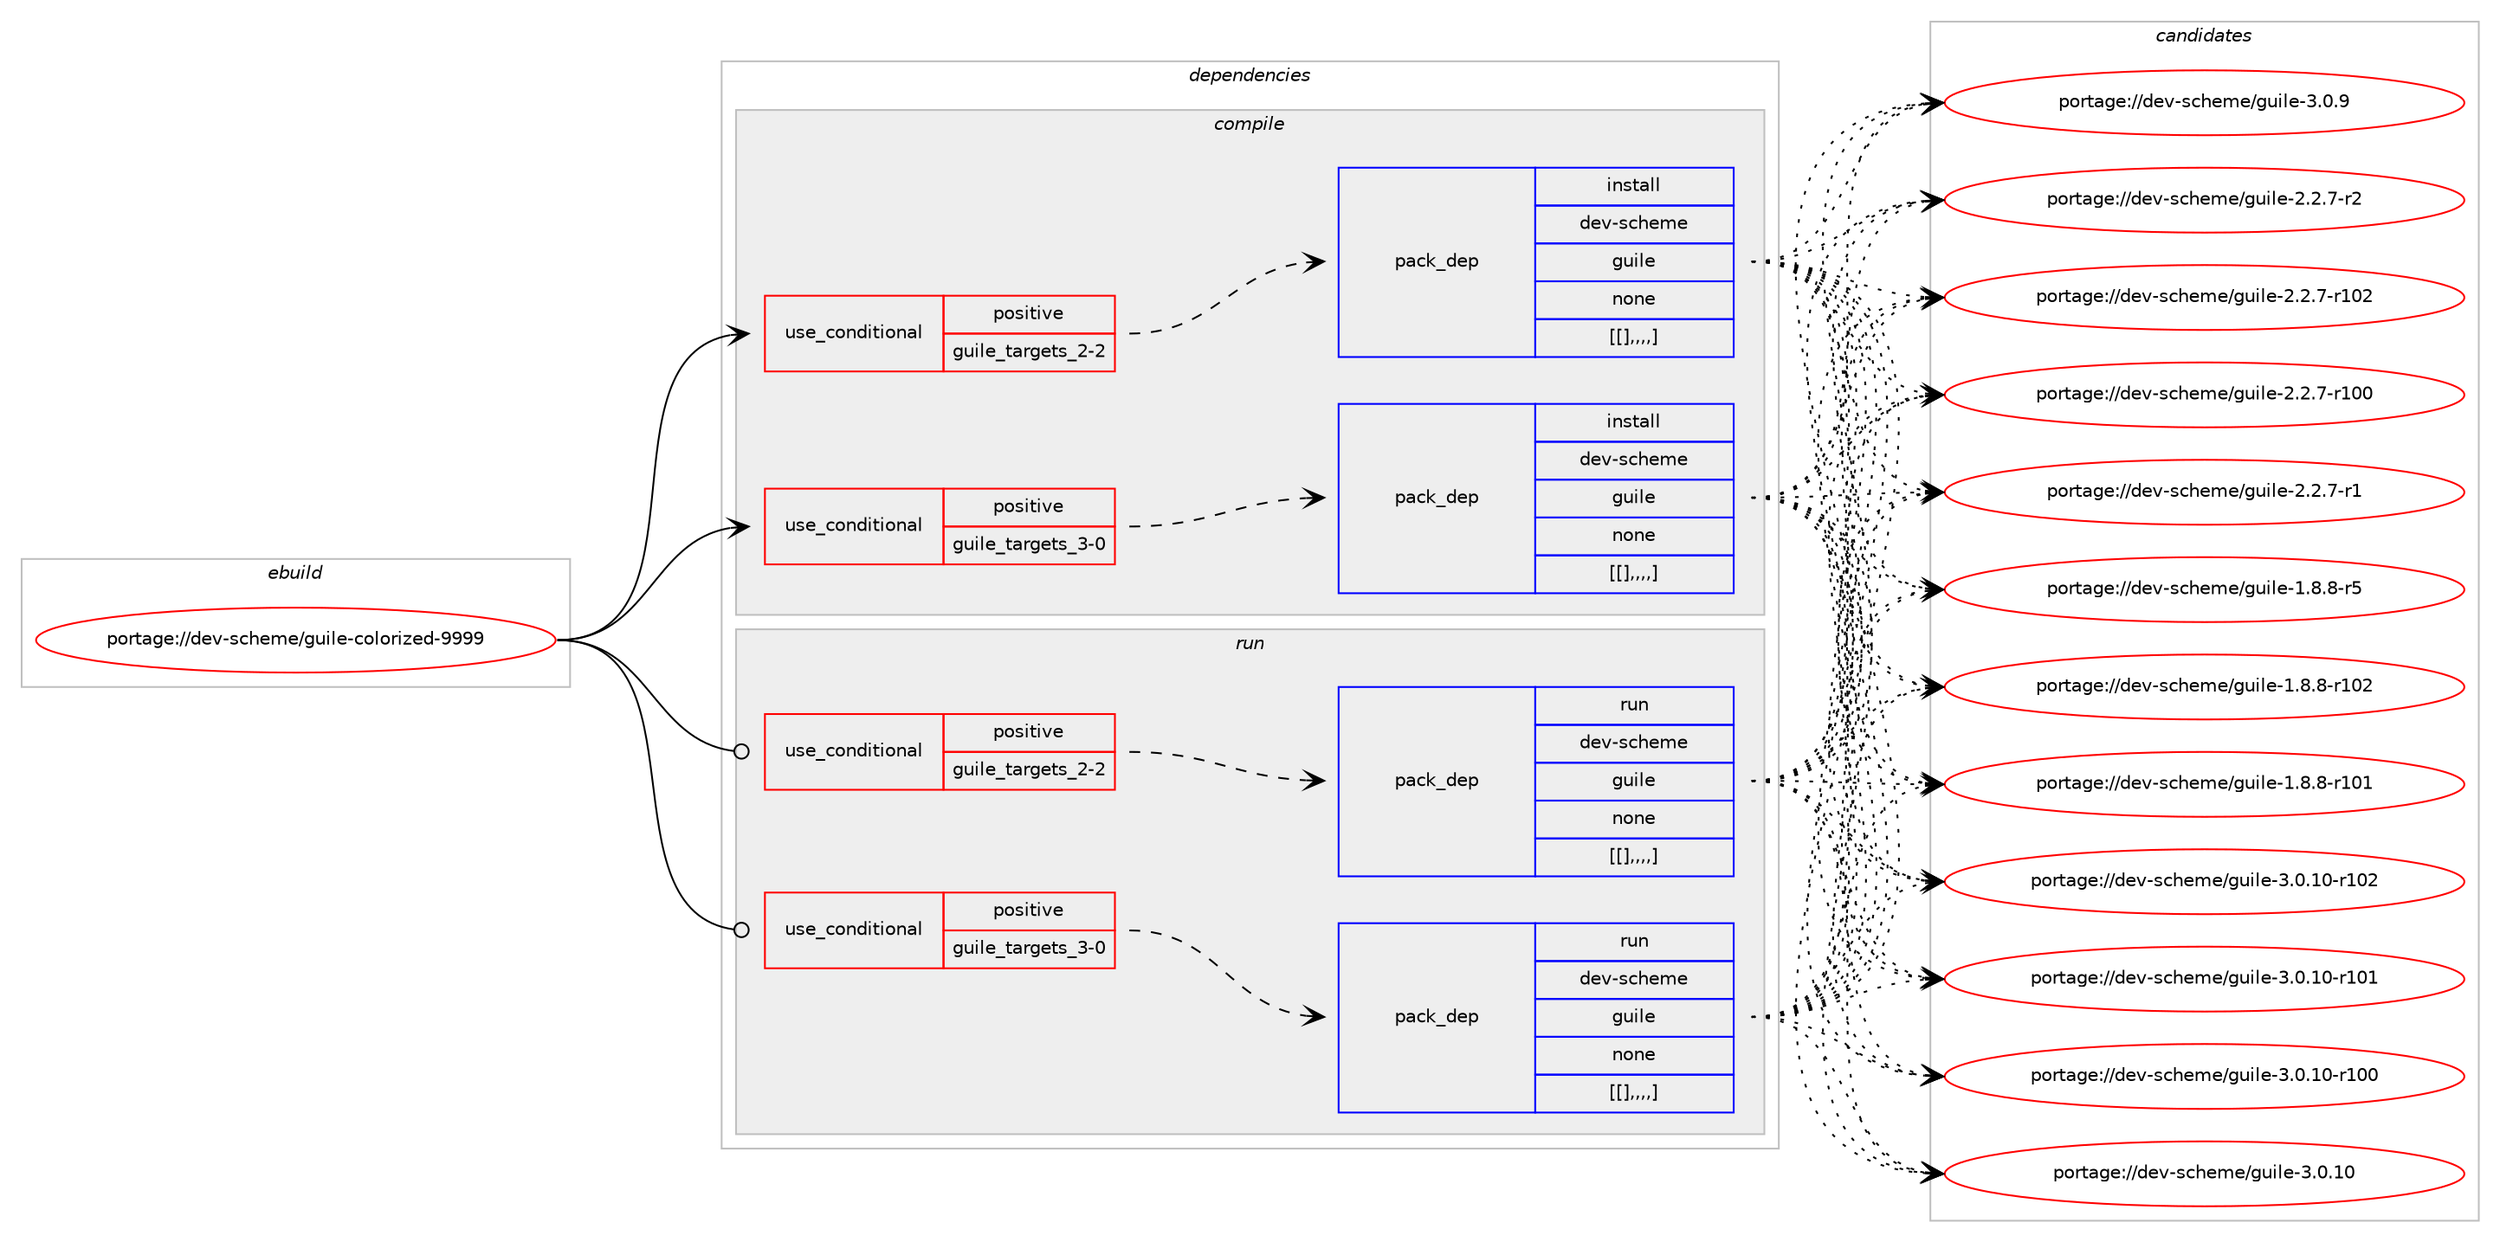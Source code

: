 digraph prolog {

# *************
# Graph options
# *************

newrank=true;
concentrate=true;
compound=true;
graph [rankdir=LR,fontname=Helvetica,fontsize=10,ranksep=1.5];#, ranksep=2.5, nodesep=0.2];
edge  [arrowhead=vee];
node  [fontname=Helvetica,fontsize=10];

# **********
# The ebuild
# **********

subgraph cluster_leftcol {
color=gray;
label=<<i>ebuild</i>>;
id [label="portage://dev-scheme/guile-colorized-9999", color=red, width=4, href="../dev-scheme/guile-colorized-9999.svg"];
}

# ****************
# The dependencies
# ****************

subgraph cluster_midcol {
color=gray;
label=<<i>dependencies</i>>;
subgraph cluster_compile {
fillcolor="#eeeeee";
style=filled;
label=<<i>compile</i>>;
subgraph cond63690 {
dependency220515 [label=<<TABLE BORDER="0" CELLBORDER="1" CELLSPACING="0" CELLPADDING="4"><TR><TD ROWSPAN="3" CELLPADDING="10">use_conditional</TD></TR><TR><TD>positive</TD></TR><TR><TD>guile_targets_2-2</TD></TR></TABLE>>, shape=none, color=red];
subgraph pack155346 {
dependency220534 [label=<<TABLE BORDER="0" CELLBORDER="1" CELLSPACING="0" CELLPADDING="4" WIDTH="220"><TR><TD ROWSPAN="6" CELLPADDING="30">pack_dep</TD></TR><TR><TD WIDTH="110">install</TD></TR><TR><TD>dev-scheme</TD></TR><TR><TD>guile</TD></TR><TR><TD>none</TD></TR><TR><TD>[[],,,,]</TD></TR></TABLE>>, shape=none, color=blue];
}
dependency220515:e -> dependency220534:w [weight=20,style="dashed",arrowhead="vee"];
}
id:e -> dependency220515:w [weight=20,style="solid",arrowhead="vee"];
subgraph cond63698 {
dependency220564 [label=<<TABLE BORDER="0" CELLBORDER="1" CELLSPACING="0" CELLPADDING="4"><TR><TD ROWSPAN="3" CELLPADDING="10">use_conditional</TD></TR><TR><TD>positive</TD></TR><TR><TD>guile_targets_3-0</TD></TR></TABLE>>, shape=none, color=red];
subgraph pack155377 {
dependency220602 [label=<<TABLE BORDER="0" CELLBORDER="1" CELLSPACING="0" CELLPADDING="4" WIDTH="220"><TR><TD ROWSPAN="6" CELLPADDING="30">pack_dep</TD></TR><TR><TD WIDTH="110">install</TD></TR><TR><TD>dev-scheme</TD></TR><TR><TD>guile</TD></TR><TR><TD>none</TD></TR><TR><TD>[[],,,,]</TD></TR></TABLE>>, shape=none, color=blue];
}
dependency220564:e -> dependency220602:w [weight=20,style="dashed",arrowhead="vee"];
}
id:e -> dependency220564:w [weight=20,style="solid",arrowhead="vee"];
}
subgraph cluster_compileandrun {
fillcolor="#eeeeee";
style=filled;
label=<<i>compile and run</i>>;
}
subgraph cluster_run {
fillcolor="#eeeeee";
style=filled;
label=<<i>run</i>>;
subgraph cond63711 {
dependency220622 [label=<<TABLE BORDER="0" CELLBORDER="1" CELLSPACING="0" CELLPADDING="4"><TR><TD ROWSPAN="3" CELLPADDING="10">use_conditional</TD></TR><TR><TD>positive</TD></TR><TR><TD>guile_targets_2-2</TD></TR></TABLE>>, shape=none, color=red];
subgraph pack155428 {
dependency220638 [label=<<TABLE BORDER="0" CELLBORDER="1" CELLSPACING="0" CELLPADDING="4" WIDTH="220"><TR><TD ROWSPAN="6" CELLPADDING="30">pack_dep</TD></TR><TR><TD WIDTH="110">run</TD></TR><TR><TD>dev-scheme</TD></TR><TR><TD>guile</TD></TR><TR><TD>none</TD></TR><TR><TD>[[],,,,]</TD></TR></TABLE>>, shape=none, color=blue];
}
dependency220622:e -> dependency220638:w [weight=20,style="dashed",arrowhead="vee"];
}
id:e -> dependency220622:w [weight=20,style="solid",arrowhead="odot"];
subgraph cond63722 {
dependency220642 [label=<<TABLE BORDER="0" CELLBORDER="1" CELLSPACING="0" CELLPADDING="4"><TR><TD ROWSPAN="3" CELLPADDING="10">use_conditional</TD></TR><TR><TD>positive</TD></TR><TR><TD>guile_targets_3-0</TD></TR></TABLE>>, shape=none, color=red];
subgraph pack155441 {
dependency220647 [label=<<TABLE BORDER="0" CELLBORDER="1" CELLSPACING="0" CELLPADDING="4" WIDTH="220"><TR><TD ROWSPAN="6" CELLPADDING="30">pack_dep</TD></TR><TR><TD WIDTH="110">run</TD></TR><TR><TD>dev-scheme</TD></TR><TR><TD>guile</TD></TR><TR><TD>none</TD></TR><TR><TD>[[],,,,]</TD></TR></TABLE>>, shape=none, color=blue];
}
dependency220642:e -> dependency220647:w [weight=20,style="dashed",arrowhead="vee"];
}
id:e -> dependency220642:w [weight=20,style="solid",arrowhead="odot"];
}
}

# **************
# The candidates
# **************

subgraph cluster_choices {
rank=same;
color=gray;
label=<<i>candidates</i>>;

subgraph choice155052 {
color=black;
nodesep=1;
choice1001011184511599104101109101471031171051081014551464846494845114494850 [label="portage://dev-scheme/guile-3.0.10-r102", color=red, width=4,href="../dev-scheme/guile-3.0.10-r102.svg"];
choice1001011184511599104101109101471031171051081014551464846494845114494849 [label="portage://dev-scheme/guile-3.0.10-r101", color=red, width=4,href="../dev-scheme/guile-3.0.10-r101.svg"];
choice1001011184511599104101109101471031171051081014551464846494845114494848 [label="portage://dev-scheme/guile-3.0.10-r100", color=red, width=4,href="../dev-scheme/guile-3.0.10-r100.svg"];
choice10010111845115991041011091014710311710510810145514648464948 [label="portage://dev-scheme/guile-3.0.10", color=red, width=4,href="../dev-scheme/guile-3.0.10.svg"];
choice100101118451159910410110910147103117105108101455146484657 [label="portage://dev-scheme/guile-3.0.9", color=red, width=4,href="../dev-scheme/guile-3.0.9.svg"];
choice1001011184511599104101109101471031171051081014550465046554511450 [label="portage://dev-scheme/guile-2.2.7-r2", color=red, width=4,href="../dev-scheme/guile-2.2.7-r2.svg"];
choice10010111845115991041011091014710311710510810145504650465545114494850 [label="portage://dev-scheme/guile-2.2.7-r102", color=red, width=4,href="../dev-scheme/guile-2.2.7-r102.svg"];
choice10010111845115991041011091014710311710510810145504650465545114494848 [label="portage://dev-scheme/guile-2.2.7-r100", color=red, width=4,href="../dev-scheme/guile-2.2.7-r100.svg"];
choice1001011184511599104101109101471031171051081014550465046554511449 [label="portage://dev-scheme/guile-2.2.7-r1", color=red, width=4,href="../dev-scheme/guile-2.2.7-r1.svg"];
choice1001011184511599104101109101471031171051081014549465646564511453 [label="portage://dev-scheme/guile-1.8.8-r5", color=red, width=4,href="../dev-scheme/guile-1.8.8-r5.svg"];
choice10010111845115991041011091014710311710510810145494656465645114494850 [label="portage://dev-scheme/guile-1.8.8-r102", color=red, width=4,href="../dev-scheme/guile-1.8.8-r102.svg"];
choice10010111845115991041011091014710311710510810145494656465645114494849 [label="portage://dev-scheme/guile-1.8.8-r101", color=red, width=4,href="../dev-scheme/guile-1.8.8-r101.svg"];
dependency220534:e -> choice1001011184511599104101109101471031171051081014551464846494845114494850:w [style=dotted,weight="100"];
dependency220534:e -> choice1001011184511599104101109101471031171051081014551464846494845114494849:w [style=dotted,weight="100"];
dependency220534:e -> choice1001011184511599104101109101471031171051081014551464846494845114494848:w [style=dotted,weight="100"];
dependency220534:e -> choice10010111845115991041011091014710311710510810145514648464948:w [style=dotted,weight="100"];
dependency220534:e -> choice100101118451159910410110910147103117105108101455146484657:w [style=dotted,weight="100"];
dependency220534:e -> choice1001011184511599104101109101471031171051081014550465046554511450:w [style=dotted,weight="100"];
dependency220534:e -> choice10010111845115991041011091014710311710510810145504650465545114494850:w [style=dotted,weight="100"];
dependency220534:e -> choice10010111845115991041011091014710311710510810145504650465545114494848:w [style=dotted,weight="100"];
dependency220534:e -> choice1001011184511599104101109101471031171051081014550465046554511449:w [style=dotted,weight="100"];
dependency220534:e -> choice1001011184511599104101109101471031171051081014549465646564511453:w [style=dotted,weight="100"];
dependency220534:e -> choice10010111845115991041011091014710311710510810145494656465645114494850:w [style=dotted,weight="100"];
dependency220534:e -> choice10010111845115991041011091014710311710510810145494656465645114494849:w [style=dotted,weight="100"];
}
subgraph choice155078 {
color=black;
nodesep=1;
choice1001011184511599104101109101471031171051081014551464846494845114494850 [label="portage://dev-scheme/guile-3.0.10-r102", color=red, width=4,href="../dev-scheme/guile-3.0.10-r102.svg"];
choice1001011184511599104101109101471031171051081014551464846494845114494849 [label="portage://dev-scheme/guile-3.0.10-r101", color=red, width=4,href="../dev-scheme/guile-3.0.10-r101.svg"];
choice1001011184511599104101109101471031171051081014551464846494845114494848 [label="portage://dev-scheme/guile-3.0.10-r100", color=red, width=4,href="../dev-scheme/guile-3.0.10-r100.svg"];
choice10010111845115991041011091014710311710510810145514648464948 [label="portage://dev-scheme/guile-3.0.10", color=red, width=4,href="../dev-scheme/guile-3.0.10.svg"];
choice100101118451159910410110910147103117105108101455146484657 [label="portage://dev-scheme/guile-3.0.9", color=red, width=4,href="../dev-scheme/guile-3.0.9.svg"];
choice1001011184511599104101109101471031171051081014550465046554511450 [label="portage://dev-scheme/guile-2.2.7-r2", color=red, width=4,href="../dev-scheme/guile-2.2.7-r2.svg"];
choice10010111845115991041011091014710311710510810145504650465545114494850 [label="portage://dev-scheme/guile-2.2.7-r102", color=red, width=4,href="../dev-scheme/guile-2.2.7-r102.svg"];
choice10010111845115991041011091014710311710510810145504650465545114494848 [label="portage://dev-scheme/guile-2.2.7-r100", color=red, width=4,href="../dev-scheme/guile-2.2.7-r100.svg"];
choice1001011184511599104101109101471031171051081014550465046554511449 [label="portage://dev-scheme/guile-2.2.7-r1", color=red, width=4,href="../dev-scheme/guile-2.2.7-r1.svg"];
choice1001011184511599104101109101471031171051081014549465646564511453 [label="portage://dev-scheme/guile-1.8.8-r5", color=red, width=4,href="../dev-scheme/guile-1.8.8-r5.svg"];
choice10010111845115991041011091014710311710510810145494656465645114494850 [label="portage://dev-scheme/guile-1.8.8-r102", color=red, width=4,href="../dev-scheme/guile-1.8.8-r102.svg"];
choice10010111845115991041011091014710311710510810145494656465645114494849 [label="portage://dev-scheme/guile-1.8.8-r101", color=red, width=4,href="../dev-scheme/guile-1.8.8-r101.svg"];
dependency220602:e -> choice1001011184511599104101109101471031171051081014551464846494845114494850:w [style=dotted,weight="100"];
dependency220602:e -> choice1001011184511599104101109101471031171051081014551464846494845114494849:w [style=dotted,weight="100"];
dependency220602:e -> choice1001011184511599104101109101471031171051081014551464846494845114494848:w [style=dotted,weight="100"];
dependency220602:e -> choice10010111845115991041011091014710311710510810145514648464948:w [style=dotted,weight="100"];
dependency220602:e -> choice100101118451159910410110910147103117105108101455146484657:w [style=dotted,weight="100"];
dependency220602:e -> choice1001011184511599104101109101471031171051081014550465046554511450:w [style=dotted,weight="100"];
dependency220602:e -> choice10010111845115991041011091014710311710510810145504650465545114494850:w [style=dotted,weight="100"];
dependency220602:e -> choice10010111845115991041011091014710311710510810145504650465545114494848:w [style=dotted,weight="100"];
dependency220602:e -> choice1001011184511599104101109101471031171051081014550465046554511449:w [style=dotted,weight="100"];
dependency220602:e -> choice1001011184511599104101109101471031171051081014549465646564511453:w [style=dotted,weight="100"];
dependency220602:e -> choice10010111845115991041011091014710311710510810145494656465645114494850:w [style=dotted,weight="100"];
dependency220602:e -> choice10010111845115991041011091014710311710510810145494656465645114494849:w [style=dotted,weight="100"];
}
subgraph choice155120 {
color=black;
nodesep=1;
choice1001011184511599104101109101471031171051081014551464846494845114494850 [label="portage://dev-scheme/guile-3.0.10-r102", color=red, width=4,href="../dev-scheme/guile-3.0.10-r102.svg"];
choice1001011184511599104101109101471031171051081014551464846494845114494849 [label="portage://dev-scheme/guile-3.0.10-r101", color=red, width=4,href="../dev-scheme/guile-3.0.10-r101.svg"];
choice1001011184511599104101109101471031171051081014551464846494845114494848 [label="portage://dev-scheme/guile-3.0.10-r100", color=red, width=4,href="../dev-scheme/guile-3.0.10-r100.svg"];
choice10010111845115991041011091014710311710510810145514648464948 [label="portage://dev-scheme/guile-3.0.10", color=red, width=4,href="../dev-scheme/guile-3.0.10.svg"];
choice100101118451159910410110910147103117105108101455146484657 [label="portage://dev-scheme/guile-3.0.9", color=red, width=4,href="../dev-scheme/guile-3.0.9.svg"];
choice1001011184511599104101109101471031171051081014550465046554511450 [label="portage://dev-scheme/guile-2.2.7-r2", color=red, width=4,href="../dev-scheme/guile-2.2.7-r2.svg"];
choice10010111845115991041011091014710311710510810145504650465545114494850 [label="portage://dev-scheme/guile-2.2.7-r102", color=red, width=4,href="../dev-scheme/guile-2.2.7-r102.svg"];
choice10010111845115991041011091014710311710510810145504650465545114494848 [label="portage://dev-scheme/guile-2.2.7-r100", color=red, width=4,href="../dev-scheme/guile-2.2.7-r100.svg"];
choice1001011184511599104101109101471031171051081014550465046554511449 [label="portage://dev-scheme/guile-2.2.7-r1", color=red, width=4,href="../dev-scheme/guile-2.2.7-r1.svg"];
choice1001011184511599104101109101471031171051081014549465646564511453 [label="portage://dev-scheme/guile-1.8.8-r5", color=red, width=4,href="../dev-scheme/guile-1.8.8-r5.svg"];
choice10010111845115991041011091014710311710510810145494656465645114494850 [label="portage://dev-scheme/guile-1.8.8-r102", color=red, width=4,href="../dev-scheme/guile-1.8.8-r102.svg"];
choice10010111845115991041011091014710311710510810145494656465645114494849 [label="portage://dev-scheme/guile-1.8.8-r101", color=red, width=4,href="../dev-scheme/guile-1.8.8-r101.svg"];
dependency220638:e -> choice1001011184511599104101109101471031171051081014551464846494845114494850:w [style=dotted,weight="100"];
dependency220638:e -> choice1001011184511599104101109101471031171051081014551464846494845114494849:w [style=dotted,weight="100"];
dependency220638:e -> choice1001011184511599104101109101471031171051081014551464846494845114494848:w [style=dotted,weight="100"];
dependency220638:e -> choice10010111845115991041011091014710311710510810145514648464948:w [style=dotted,weight="100"];
dependency220638:e -> choice100101118451159910410110910147103117105108101455146484657:w [style=dotted,weight="100"];
dependency220638:e -> choice1001011184511599104101109101471031171051081014550465046554511450:w [style=dotted,weight="100"];
dependency220638:e -> choice10010111845115991041011091014710311710510810145504650465545114494850:w [style=dotted,weight="100"];
dependency220638:e -> choice10010111845115991041011091014710311710510810145504650465545114494848:w [style=dotted,weight="100"];
dependency220638:e -> choice1001011184511599104101109101471031171051081014550465046554511449:w [style=dotted,weight="100"];
dependency220638:e -> choice1001011184511599104101109101471031171051081014549465646564511453:w [style=dotted,weight="100"];
dependency220638:e -> choice10010111845115991041011091014710311710510810145494656465645114494850:w [style=dotted,weight="100"];
dependency220638:e -> choice10010111845115991041011091014710311710510810145494656465645114494849:w [style=dotted,weight="100"];
}
subgraph choice155142 {
color=black;
nodesep=1;
choice1001011184511599104101109101471031171051081014551464846494845114494850 [label="portage://dev-scheme/guile-3.0.10-r102", color=red, width=4,href="../dev-scheme/guile-3.0.10-r102.svg"];
choice1001011184511599104101109101471031171051081014551464846494845114494849 [label="portage://dev-scheme/guile-3.0.10-r101", color=red, width=4,href="../dev-scheme/guile-3.0.10-r101.svg"];
choice1001011184511599104101109101471031171051081014551464846494845114494848 [label="portage://dev-scheme/guile-3.0.10-r100", color=red, width=4,href="../dev-scheme/guile-3.0.10-r100.svg"];
choice10010111845115991041011091014710311710510810145514648464948 [label="portage://dev-scheme/guile-3.0.10", color=red, width=4,href="../dev-scheme/guile-3.0.10.svg"];
choice100101118451159910410110910147103117105108101455146484657 [label="portage://dev-scheme/guile-3.0.9", color=red, width=4,href="../dev-scheme/guile-3.0.9.svg"];
choice1001011184511599104101109101471031171051081014550465046554511450 [label="portage://dev-scheme/guile-2.2.7-r2", color=red, width=4,href="../dev-scheme/guile-2.2.7-r2.svg"];
choice10010111845115991041011091014710311710510810145504650465545114494850 [label="portage://dev-scheme/guile-2.2.7-r102", color=red, width=4,href="../dev-scheme/guile-2.2.7-r102.svg"];
choice10010111845115991041011091014710311710510810145504650465545114494848 [label="portage://dev-scheme/guile-2.2.7-r100", color=red, width=4,href="../dev-scheme/guile-2.2.7-r100.svg"];
choice1001011184511599104101109101471031171051081014550465046554511449 [label="portage://dev-scheme/guile-2.2.7-r1", color=red, width=4,href="../dev-scheme/guile-2.2.7-r1.svg"];
choice1001011184511599104101109101471031171051081014549465646564511453 [label="portage://dev-scheme/guile-1.8.8-r5", color=red, width=4,href="../dev-scheme/guile-1.8.8-r5.svg"];
choice10010111845115991041011091014710311710510810145494656465645114494850 [label="portage://dev-scheme/guile-1.8.8-r102", color=red, width=4,href="../dev-scheme/guile-1.8.8-r102.svg"];
choice10010111845115991041011091014710311710510810145494656465645114494849 [label="portage://dev-scheme/guile-1.8.8-r101", color=red, width=4,href="../dev-scheme/guile-1.8.8-r101.svg"];
dependency220647:e -> choice1001011184511599104101109101471031171051081014551464846494845114494850:w [style=dotted,weight="100"];
dependency220647:e -> choice1001011184511599104101109101471031171051081014551464846494845114494849:w [style=dotted,weight="100"];
dependency220647:e -> choice1001011184511599104101109101471031171051081014551464846494845114494848:w [style=dotted,weight="100"];
dependency220647:e -> choice10010111845115991041011091014710311710510810145514648464948:w [style=dotted,weight="100"];
dependency220647:e -> choice100101118451159910410110910147103117105108101455146484657:w [style=dotted,weight="100"];
dependency220647:e -> choice1001011184511599104101109101471031171051081014550465046554511450:w [style=dotted,weight="100"];
dependency220647:e -> choice10010111845115991041011091014710311710510810145504650465545114494850:w [style=dotted,weight="100"];
dependency220647:e -> choice10010111845115991041011091014710311710510810145504650465545114494848:w [style=dotted,weight="100"];
dependency220647:e -> choice1001011184511599104101109101471031171051081014550465046554511449:w [style=dotted,weight="100"];
dependency220647:e -> choice1001011184511599104101109101471031171051081014549465646564511453:w [style=dotted,weight="100"];
dependency220647:e -> choice10010111845115991041011091014710311710510810145494656465645114494850:w [style=dotted,weight="100"];
dependency220647:e -> choice10010111845115991041011091014710311710510810145494656465645114494849:w [style=dotted,weight="100"];
}
}

}
